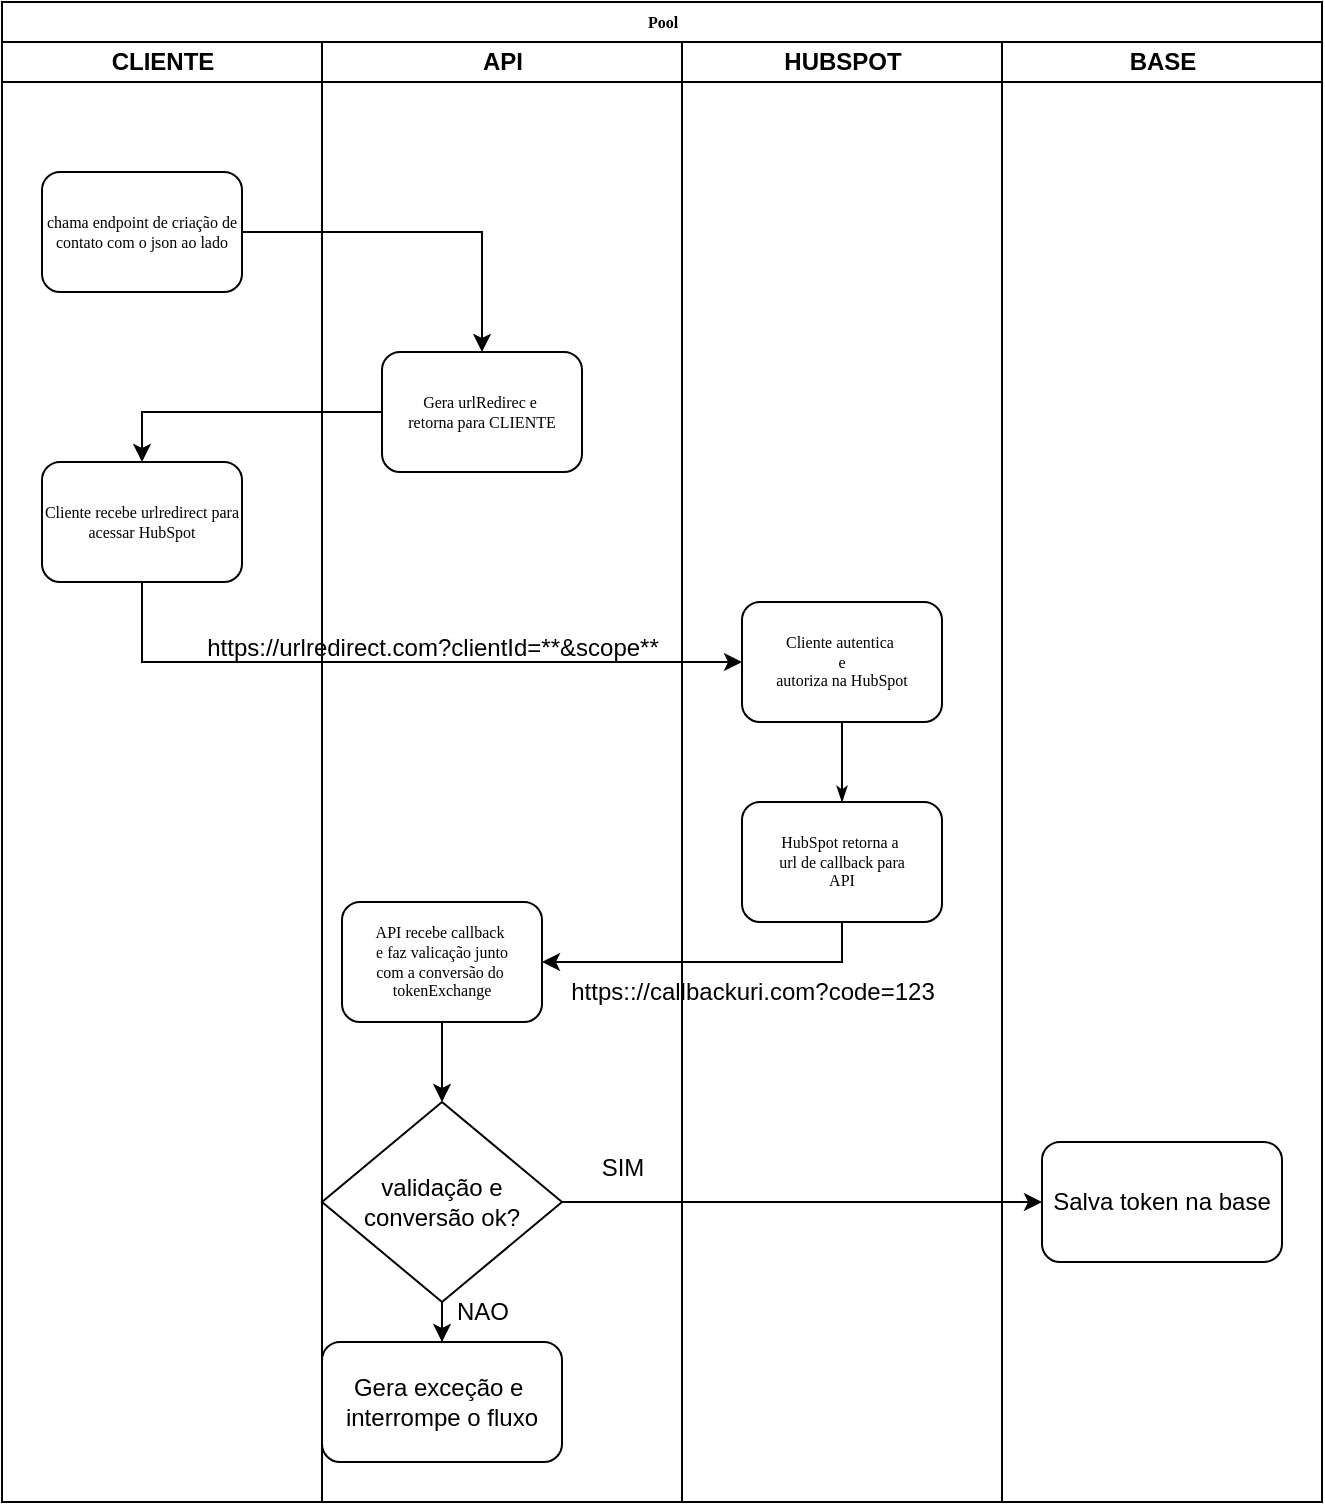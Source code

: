 <mxfile version="26.2.12">
  <diagram id="Hq9ktNtWij53IFw4B02Q" name="Página-1">
    <mxGraphModel dx="1659" dy="846" grid="1" gridSize="10" guides="1" tooltips="1" connect="1" arrows="1" fold="1" page="1" pageScale="1" pageWidth="1100" pageHeight="850" math="0" shadow="0">
      <root>
        <mxCell id="0" />
        <mxCell id="1" parent="0" />
        <mxCell id="yZSgtHgCN6FKPr1wLccZ-1" value="Pool" style="swimlane;html=1;childLayout=stackLayout;startSize=20;rounded=0;shadow=0;labelBackgroundColor=none;strokeWidth=1;fontFamily=Verdana;fontSize=8;align=center;" parent="1" vertex="1">
          <mxGeometry x="80" y="50" width="660" height="750" as="geometry" />
        </mxCell>
        <mxCell id="yZSgtHgCN6FKPr1wLccZ-2" value="CLIENTE" style="swimlane;html=1;startSize=20;" parent="yZSgtHgCN6FKPr1wLccZ-1" vertex="1">
          <mxGeometry y="20" width="160" height="730" as="geometry" />
        </mxCell>
        <mxCell id="yZSgtHgCN6FKPr1wLccZ-3" value="chama endpoint de criação de contato com o json ao lado" style="rounded=1;whiteSpace=wrap;html=1;shadow=0;labelBackgroundColor=none;strokeWidth=1;fontFamily=Verdana;fontSize=8;align=center;" parent="yZSgtHgCN6FKPr1wLccZ-2" vertex="1">
          <mxGeometry x="20" y="65" width="100" height="60" as="geometry" />
        </mxCell>
        <mxCell id="yZSgtHgCN6FKPr1wLccZ-4" value="Cliente recebe urlredirect para acessar HubSpot" style="rounded=1;whiteSpace=wrap;html=1;shadow=0;labelBackgroundColor=none;strokeWidth=1;fontFamily=Verdana;fontSize=8;align=center;" parent="yZSgtHgCN6FKPr1wLccZ-2" vertex="1">
          <mxGeometry x="20" y="210" width="100" height="60" as="geometry" />
        </mxCell>
        <mxCell id="yZSgtHgCN6FKPr1wLccZ-10" value="API" style="swimlane;html=1;startSize=20;" parent="yZSgtHgCN6FKPr1wLccZ-1" vertex="1">
          <mxGeometry x="160" y="20" width="180" height="730" as="geometry" />
        </mxCell>
        <mxCell id="yZSgtHgCN6FKPr1wLccZ-11" value="Gera urlRedirec e&amp;nbsp;&lt;div&gt;retorna para CLIENTE&lt;/div&gt;" style="rounded=1;whiteSpace=wrap;html=1;shadow=0;labelBackgroundColor=none;strokeWidth=1;fontFamily=Verdana;fontSize=8;align=center;" parent="yZSgtHgCN6FKPr1wLccZ-10" vertex="1">
          <mxGeometry x="30" y="155" width="100" height="60" as="geometry" />
        </mxCell>
        <mxCell id="yZSgtHgCN6FKPr1wLccZ-12" value="https://urlredirect.com?clientId=**&amp;amp;scope**" style="text;html=1;align=center;verticalAlign=middle;resizable=0;points=[];autosize=1;strokeColor=none;fillColor=none;" parent="yZSgtHgCN6FKPr1wLccZ-10" vertex="1">
          <mxGeometry x="-70" y="288" width="250" height="30" as="geometry" />
        </mxCell>
        <mxCell id="yZSgtHgCN6FKPr1wLccZ-8" value="validação e conversão ok?" style="rhombus;whiteSpace=wrap;html=1;" parent="yZSgtHgCN6FKPr1wLccZ-10" vertex="1">
          <mxGeometry y="530" width="120" height="100" as="geometry" />
        </mxCell>
        <mxCell id="yZSgtHgCN6FKPr1wLccZ-9" value="Gera exceção e&amp;nbsp;&lt;div&gt;interrompe o fluxo&lt;/div&gt;" style="rounded=1;whiteSpace=wrap;html=1;" parent="yZSgtHgCN6FKPr1wLccZ-10" vertex="1">
          <mxGeometry y="650" width="120" height="60" as="geometry" />
        </mxCell>
        <mxCell id="yZSgtHgCN6FKPr1wLccZ-7" style="edgeStyle=orthogonalEdgeStyle;rounded=0;orthogonalLoop=1;jettySize=auto;html=1;exitX=0.5;exitY=1;exitDx=0;exitDy=0;" parent="yZSgtHgCN6FKPr1wLccZ-10" source="yZSgtHgCN6FKPr1wLccZ-8" target="yZSgtHgCN6FKPr1wLccZ-9" edge="1">
          <mxGeometry relative="1" as="geometry" />
        </mxCell>
        <mxCell id="yZSgtHgCN6FKPr1wLccZ-25" value="NAO" style="text;html=1;align=center;verticalAlign=middle;resizable=0;points=[];autosize=1;strokeColor=none;fillColor=none;" parent="yZSgtHgCN6FKPr1wLccZ-10" vertex="1">
          <mxGeometry x="55" y="620" width="50" height="30" as="geometry" />
        </mxCell>
        <mxCell id="yZSgtHgCN6FKPr1wLccZ-13" value="HUBSPOT" style="swimlane;html=1;startSize=20;" parent="yZSgtHgCN6FKPr1wLccZ-1" vertex="1">
          <mxGeometry x="340" y="20" width="160" height="730" as="geometry" />
        </mxCell>
        <mxCell id="yZSgtHgCN6FKPr1wLccZ-14" value="Cliente autentica&amp;nbsp;&lt;div&gt;e&lt;/div&gt;&lt;div&gt;autoriza na HubSpot&lt;/div&gt;" style="rounded=1;whiteSpace=wrap;html=1;shadow=0;labelBackgroundColor=none;strokeWidth=1;fontFamily=Verdana;fontSize=8;align=center;" parent="yZSgtHgCN6FKPr1wLccZ-13" vertex="1">
          <mxGeometry x="30" y="280" width="100" height="60" as="geometry" />
        </mxCell>
        <mxCell id="yZSgtHgCN6FKPr1wLccZ-15" style="edgeStyle=orthogonalEdgeStyle;rounded=1;html=1;labelBackgroundColor=none;startArrow=none;startFill=0;startSize=5;endArrow=classicThin;endFill=1;endSize=5;jettySize=auto;orthogonalLoop=1;strokeColor=#000000;strokeWidth=1;fontFamily=Verdana;fontSize=8;fontColor=#000000;entryX=0.5;entryY=0;entryDx=0;entryDy=0;" parent="yZSgtHgCN6FKPr1wLccZ-13" source="yZSgtHgCN6FKPr1wLccZ-14" target="yZSgtHgCN6FKPr1wLccZ-16" edge="1">
          <mxGeometry relative="1" as="geometry">
            <mxPoint x="80" y="365" as="targetPoint" />
          </mxGeometry>
        </mxCell>
        <mxCell id="yZSgtHgCN6FKPr1wLccZ-16" value="HubSpot retorna a&amp;nbsp;&lt;div&gt;url de callback para&lt;/div&gt;&lt;div&gt;API&lt;/div&gt;" style="rounded=1;whiteSpace=wrap;html=1;shadow=0;labelBackgroundColor=none;strokeWidth=1;fontFamily=Verdana;fontSize=8;align=center;" parent="yZSgtHgCN6FKPr1wLccZ-13" vertex="1">
          <mxGeometry x="30" y="380" width="100" height="60" as="geometry" />
        </mxCell>
        <mxCell id="yZSgtHgCN6FKPr1wLccZ-26" value="https:://callbackuri.com?code=123" style="text;html=1;align=center;verticalAlign=middle;resizable=0;points=[];autosize=1;strokeColor=none;fillColor=none;" parent="yZSgtHgCN6FKPr1wLccZ-13" vertex="1">
          <mxGeometry x="-70" y="460" width="210" height="30" as="geometry" />
        </mxCell>
        <mxCell id="yZSgtHgCN6FKPr1wLccZ-17" value="BASE" style="swimlane;html=1;startSize=20;" parent="yZSgtHgCN6FKPr1wLccZ-1" vertex="1">
          <mxGeometry x="500" y="20" width="160" height="730" as="geometry" />
        </mxCell>
        <mxCell id="yZSgtHgCN6FKPr1wLccZ-18" value="Salva token na base" style="rounded=1;whiteSpace=wrap;html=1;" parent="yZSgtHgCN6FKPr1wLccZ-17" vertex="1">
          <mxGeometry x="20" y="550" width="120" height="60" as="geometry" />
        </mxCell>
        <mxCell id="yZSgtHgCN6FKPr1wLccZ-19" style="edgeStyle=orthogonalEdgeStyle;rounded=0;orthogonalLoop=1;jettySize=auto;html=1;exitX=1;exitY=0.5;exitDx=0;exitDy=0;entryX=0.5;entryY=0;entryDx=0;entryDy=0;" parent="yZSgtHgCN6FKPr1wLccZ-1" source="yZSgtHgCN6FKPr1wLccZ-3" target="yZSgtHgCN6FKPr1wLccZ-11" edge="1">
          <mxGeometry relative="1" as="geometry" />
        </mxCell>
        <mxCell id="yZSgtHgCN6FKPr1wLccZ-20" style="edgeStyle=orthogonalEdgeStyle;rounded=0;orthogonalLoop=1;jettySize=auto;html=1;exitX=0;exitY=0.5;exitDx=0;exitDy=0;entryX=0.5;entryY=0;entryDx=0;entryDy=0;" parent="yZSgtHgCN6FKPr1wLccZ-1" source="yZSgtHgCN6FKPr1wLccZ-11" target="yZSgtHgCN6FKPr1wLccZ-4" edge="1">
          <mxGeometry relative="1" as="geometry" />
        </mxCell>
        <mxCell id="yZSgtHgCN6FKPr1wLccZ-21" style="edgeStyle=orthogonalEdgeStyle;rounded=0;orthogonalLoop=1;jettySize=auto;html=1;exitX=0.5;exitY=1;exitDx=0;exitDy=0;entryX=0;entryY=0.5;entryDx=0;entryDy=0;" parent="yZSgtHgCN6FKPr1wLccZ-1" source="yZSgtHgCN6FKPr1wLccZ-4" target="yZSgtHgCN6FKPr1wLccZ-14" edge="1">
          <mxGeometry relative="1" as="geometry" />
        </mxCell>
        <mxCell id="yZSgtHgCN6FKPr1wLccZ-23" style="edgeStyle=orthogonalEdgeStyle;rounded=0;orthogonalLoop=1;jettySize=auto;html=1;exitX=1;exitY=0.5;exitDx=0;exitDy=0;entryX=0;entryY=0.5;entryDx=0;entryDy=0;" parent="yZSgtHgCN6FKPr1wLccZ-1" source="yZSgtHgCN6FKPr1wLccZ-8" target="yZSgtHgCN6FKPr1wLccZ-18" edge="1">
          <mxGeometry relative="1" as="geometry" />
        </mxCell>
        <mxCell id="yZSgtHgCN6FKPr1wLccZ-24" value="SIM" style="text;html=1;align=center;verticalAlign=middle;resizable=0;points=[];autosize=1;strokeColor=none;fillColor=none;" parent="1" vertex="1">
          <mxGeometry x="370" y="618" width="40" height="30" as="geometry" />
        </mxCell>
        <mxCell id="yZSgtHgCN6FKPr1wLccZ-6" value="API recebe callback&amp;nbsp;&lt;div&gt;e faz valicação junto&lt;/div&gt;&lt;div&gt;com a conversão do&amp;nbsp;&lt;/div&gt;&lt;div&gt;tokenExchange&lt;/div&gt;" style="rounded=1;whiteSpace=wrap;html=1;shadow=0;labelBackgroundColor=none;strokeWidth=1;fontFamily=Verdana;fontSize=8;align=center;" parent="1" vertex="1">
          <mxGeometry x="250" y="500" width="100" height="60" as="geometry" />
        </mxCell>
        <mxCell id="yZSgtHgCN6FKPr1wLccZ-22" style="edgeStyle=orthogonalEdgeStyle;rounded=0;orthogonalLoop=1;jettySize=auto;html=1;exitX=0.5;exitY=1;exitDx=0;exitDy=0;entryX=1;entryY=0.5;entryDx=0;entryDy=0;" parent="1" source="yZSgtHgCN6FKPr1wLccZ-16" target="yZSgtHgCN6FKPr1wLccZ-6" edge="1">
          <mxGeometry relative="1" as="geometry" />
        </mxCell>
        <mxCell id="yZSgtHgCN6FKPr1wLccZ-5" style="edgeStyle=orthogonalEdgeStyle;rounded=0;orthogonalLoop=1;jettySize=auto;html=1;exitX=0.5;exitY=1;exitDx=0;exitDy=0;entryX=0.5;entryY=0;entryDx=0;entryDy=0;" parent="1" source="yZSgtHgCN6FKPr1wLccZ-6" target="yZSgtHgCN6FKPr1wLccZ-8" edge="1">
          <mxGeometry relative="1" as="geometry" />
        </mxCell>
      </root>
    </mxGraphModel>
  </diagram>
</mxfile>
